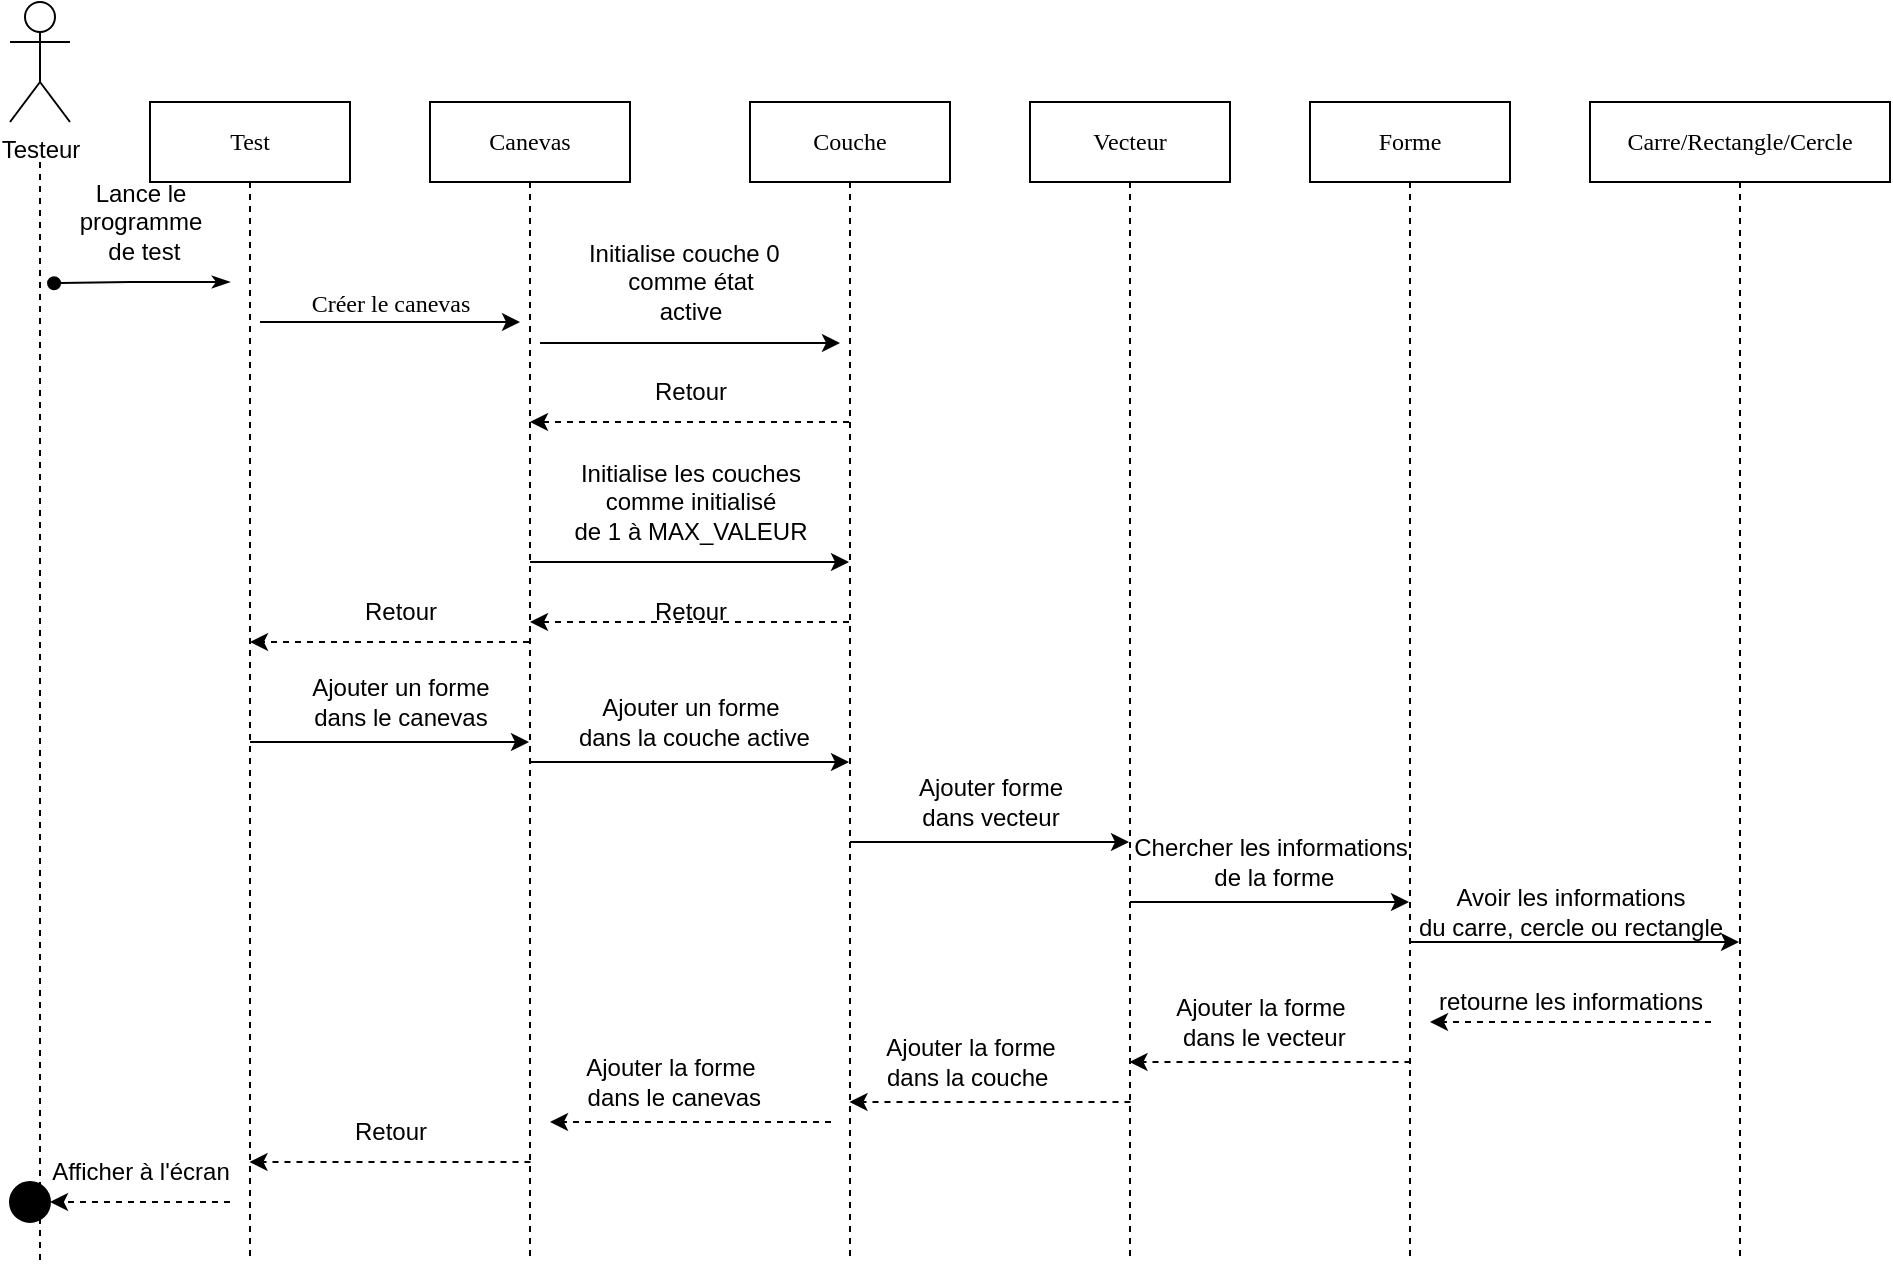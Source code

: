 <mxfile version="20.6.2" type="device"><diagram name="Page-1" id="13e1069c-82ec-6db2-03f1-153e76fe0fe0"><mxGraphModel dx="1024" dy="604" grid="1" gridSize="10" guides="1" tooltips="1" connect="1" arrows="1" fold="1" page="1" pageScale="1" pageWidth="1100" pageHeight="850" background="none" math="0" shadow="0"><root><mxCell id="0"/><mxCell id="1" parent="0"/><mxCell id="7baba1c4bc27f4b0-2" value="Canevas" style="shape=umlLifeline;perimeter=lifelinePerimeter;whiteSpace=wrap;html=1;container=1;collapsible=0;recursiveResize=0;outlineConnect=0;rounded=0;shadow=0;comic=0;labelBackgroundColor=none;strokeWidth=1;fontFamily=Verdana;fontSize=12;align=center;" parent="1" vertex="1"><mxGeometry x="240" y="80" width="100" height="580" as="geometry"/></mxCell><mxCell id="VhUrIxJukk65ZdeYkhvd-30" value="" style="endArrow=classic;html=1;rounded=0;dashed=1;" edge="1" parent="7baba1c4bc27f4b0-2"><mxGeometry width="50" height="50" relative="1" as="geometry"><mxPoint x="50.25" y="530" as="sourcePoint"/><mxPoint x="-90.25" y="530" as="targetPoint"/></mxGeometry></mxCell><mxCell id="7baba1c4bc27f4b0-3" value="Couche" style="shape=umlLifeline;perimeter=lifelinePerimeter;whiteSpace=wrap;html=1;container=1;collapsible=0;recursiveResize=0;outlineConnect=0;rounded=0;shadow=0;comic=0;labelBackgroundColor=none;strokeWidth=1;fontFamily=Verdana;fontSize=12;align=center;" parent="1" vertex="1"><mxGeometry x="400" y="80" width="100" height="580" as="geometry"/></mxCell><mxCell id="VhUrIxJukk65ZdeYkhvd-29" value="" style="endArrow=classic;html=1;rounded=0;dashed=1;" edge="1" parent="7baba1c4bc27f4b0-3"><mxGeometry width="50" height="50" relative="1" as="geometry"><mxPoint x="40.5" y="510" as="sourcePoint"/><mxPoint x="-100" y="510" as="targetPoint"/></mxGeometry></mxCell><mxCell id="7baba1c4bc27f4b0-14" value="" style="html=1;verticalAlign=bottom;endArrow=classic;entryX=0;entryY=0;labelBackgroundColor=none;fontFamily=Verdana;fontSize=12;edgeStyle=elbowEdgeStyle;elbow=vertical;endFill=1;" parent="7baba1c4bc27f4b0-3" edge="1"><mxGeometry relative="1" as="geometry"><mxPoint x="-105" y="120.463" as="sourcePoint"/><mxPoint x="45" y="120.13" as="targetPoint"/></mxGeometry></mxCell><mxCell id="7baba1c4bc27f4b0-4" value="Vecteur" style="shape=umlLifeline;perimeter=lifelinePerimeter;whiteSpace=wrap;html=1;container=1;collapsible=0;recursiveResize=0;outlineConnect=0;rounded=0;shadow=0;comic=0;labelBackgroundColor=none;strokeWidth=1;fontFamily=Verdana;fontSize=12;align=center;" parent="1" vertex="1"><mxGeometry x="540" y="80" width="100" height="580" as="geometry"/></mxCell><mxCell id="VhUrIxJukk65ZdeYkhvd-28" value="" style="endArrow=classic;html=1;rounded=0;dashed=1;" edge="1" parent="7baba1c4bc27f4b0-4"><mxGeometry width="50" height="50" relative="1" as="geometry"><mxPoint x="50.25" y="500" as="sourcePoint"/><mxPoint x="-90.25" y="500" as="targetPoint"/></mxGeometry></mxCell><mxCell id="7baba1c4bc27f4b0-5" value="Forme" style="shape=umlLifeline;perimeter=lifelinePerimeter;whiteSpace=wrap;html=1;container=1;collapsible=0;recursiveResize=0;outlineConnect=0;rounded=0;shadow=0;comic=0;labelBackgroundColor=none;strokeWidth=1;fontFamily=Verdana;fontSize=12;align=center;" parent="1" vertex="1"><mxGeometry x="680" y="80" width="100" height="580" as="geometry"/></mxCell><mxCell id="VhUrIxJukk65ZdeYkhvd-21" value="Chercher les informations&lt;br&gt;&amp;nbsp;de la forme" style="text;html=1;align=center;verticalAlign=middle;resizable=0;points=[];autosize=1;strokeColor=none;fillColor=none;" vertex="1" parent="7baba1c4bc27f4b0-5"><mxGeometry x="-100" y="360" width="160" height="40" as="geometry"/></mxCell><mxCell id="VhUrIxJukk65ZdeYkhvd-27" value="" style="endArrow=classic;html=1;rounded=0;dashed=1;" edge="1" parent="7baba1c4bc27f4b0-5"><mxGeometry width="50" height="50" relative="1" as="geometry"><mxPoint x="50.25" y="480" as="sourcePoint"/><mxPoint x="-90.25" y="480" as="targetPoint"/></mxGeometry></mxCell><mxCell id="7baba1c4bc27f4b0-6" value="Carre/Rectangle/Cercle" style="shape=umlLifeline;perimeter=lifelinePerimeter;whiteSpace=wrap;html=1;container=1;collapsible=0;recursiveResize=0;outlineConnect=0;rounded=0;shadow=0;comic=0;labelBackgroundColor=none;strokeWidth=1;fontFamily=Verdana;fontSize=12;align=center;" parent="1" vertex="1"><mxGeometry x="820" y="80" width="150" height="580" as="geometry"/></mxCell><mxCell id="VhUrIxJukk65ZdeYkhvd-26" value="" style="endArrow=classic;html=1;rounded=0;dashed=1;" edge="1" parent="7baba1c4bc27f4b0-6"><mxGeometry width="50" height="50" relative="1" as="geometry"><mxPoint x="60.5" y="460" as="sourcePoint"/><mxPoint x="-80" y="460" as="targetPoint"/></mxGeometry></mxCell><mxCell id="VhUrIxJukk65ZdeYkhvd-32" value="retourne les informations" style="text;html=1;align=center;verticalAlign=middle;resizable=0;points=[];autosize=1;strokeColor=none;fillColor=none;" vertex="1" parent="7baba1c4bc27f4b0-6"><mxGeometry x="-90" y="435" width="160" height="30" as="geometry"/></mxCell><mxCell id="7baba1c4bc27f4b0-8" value="Test" style="shape=umlLifeline;perimeter=lifelinePerimeter;whiteSpace=wrap;html=1;container=1;collapsible=0;recursiveResize=0;outlineConnect=0;rounded=0;shadow=0;comic=0;labelBackgroundColor=none;strokeWidth=1;fontFamily=Verdana;fontSize=12;align=center;" parent="1" vertex="1"><mxGeometry x="100" y="80" width="100" height="580" as="geometry"/></mxCell><mxCell id="VhUrIxJukk65ZdeYkhvd-5" value="Lance le &lt;br&gt;programme&lt;br&gt;&amp;nbsp;de test" style="text;html=1;align=center;verticalAlign=middle;resizable=0;points=[];autosize=1;strokeColor=none;fillColor=none;" vertex="1" parent="7baba1c4bc27f4b0-8"><mxGeometry x="-45" y="30" width="80" height="60" as="geometry"/></mxCell><mxCell id="VhUrIxJukk65ZdeYkhvd-4" value="" style="endArrow=classicThin;html=1;rounded=0;endFill=1;exitX=-0.037;exitY=1.01;exitDx=0;exitDy=0;exitPerimeter=0;startArrow=oval;startFill=1;" edge="1" parent="7baba1c4bc27f4b0-8" source="VhUrIxJukk65ZdeYkhvd-5"><mxGeometry width="50" height="50" relative="1" as="geometry"><mxPoint x="-50" y="80" as="sourcePoint"/><mxPoint x="40" y="90" as="targetPoint"/><Array as="points"><mxPoint x="-10" y="90"/><mxPoint x="30" y="90"/></Array></mxGeometry></mxCell><mxCell id="7baba1c4bc27f4b0-11" value="Créer le canevas" style="html=1;verticalAlign=bottom;endArrow=classic;entryX=0;entryY=0;labelBackgroundColor=none;fontFamily=Verdana;fontSize=12;edgeStyle=elbowEdgeStyle;elbow=vertical;endFill=1;" parent="7baba1c4bc27f4b0-8" edge="1"><mxGeometry relative="1" as="geometry"><mxPoint x="55" y="110" as="sourcePoint"/><mxPoint x="185" y="110" as="targetPoint"/><Array as="points"><mxPoint x="80" y="110"/><mxPoint x="80" y="140"/></Array></mxGeometry></mxCell><mxCell id="VhUrIxJukk65ZdeYkhvd-31" value="" style="endArrow=classic;html=1;rounded=0;dashed=1;" edge="1" parent="7baba1c4bc27f4b0-8"><mxGeometry width="50" height="50" relative="1" as="geometry"><mxPoint x="40" y="550" as="sourcePoint"/><mxPoint x="-50" y="550" as="targetPoint"/></mxGeometry></mxCell><mxCell id="VhUrIxJukk65ZdeYkhvd-41" value="Afficher à l'écran" style="text;html=1;align=center;verticalAlign=middle;resizable=0;points=[];autosize=1;strokeColor=none;fillColor=none;" vertex="1" parent="7baba1c4bc27f4b0-8"><mxGeometry x="-60" y="520" width="110" height="30" as="geometry"/></mxCell><mxCell id="VhUrIxJukk65ZdeYkhvd-3" style="edgeStyle=orthogonalEdgeStyle;rounded=0;orthogonalLoop=1;jettySize=auto;html=1;dashed=1;endArrow=none;endFill=0;" edge="1" parent="1"><mxGeometry relative="1" as="geometry"><mxPoint x="45" y="660" as="targetPoint"/><mxPoint x="45" y="110" as="sourcePoint"/><Array as="points"><mxPoint x="45" y="140"/></Array></mxGeometry></mxCell><mxCell id="VhUrIxJukk65ZdeYkhvd-1" value="Testeur" style="shape=umlActor;verticalLabelPosition=bottom;verticalAlign=top;html=1;outlineConnect=0;" vertex="1" parent="1"><mxGeometry x="30" y="30" width="30" height="60" as="geometry"/></mxCell><mxCell id="VhUrIxJukk65ZdeYkhvd-6" value="Initialise couche 0&amp;nbsp;&amp;nbsp;&lt;br&gt;comme état&lt;br&gt;active" style="text;html=1;align=center;verticalAlign=middle;resizable=0;points=[];autosize=1;strokeColor=none;fillColor=none;" vertex="1" parent="1"><mxGeometry x="305" y="140" width="130" height="60" as="geometry"/></mxCell><mxCell id="VhUrIxJukk65ZdeYkhvd-12" value="" style="endArrow=classic;html=1;rounded=0;dashed=1;" edge="1" parent="1" source="7baba1c4bc27f4b0-3" target="7baba1c4bc27f4b0-2"><mxGeometry width="50" height="50" relative="1" as="geometry"><mxPoint x="340" y="320" as="sourcePoint"/><mxPoint x="390" y="270" as="targetPoint"/><Array as="points"><mxPoint x="400" y="240"/><mxPoint x="350" y="240"/><mxPoint x="320" y="240"/></Array></mxGeometry></mxCell><mxCell id="VhUrIxJukk65ZdeYkhvd-13" value="" style="endArrow=classic;html=1;rounded=0;dashed=1;" edge="1" parent="1" source="7baba1c4bc27f4b0-2" target="7baba1c4bc27f4b0-8"><mxGeometry width="50" height="50" relative="1" as="geometry"><mxPoint x="290" y="320" as="sourcePoint"/><mxPoint x="390" y="270" as="targetPoint"/><Array as="points"><mxPoint x="270" y="350"/></Array></mxGeometry></mxCell><mxCell id="VhUrIxJukk65ZdeYkhvd-14" value="" style="endArrow=classic;html=1;rounded=0;" edge="1" parent="1" source="7baba1c4bc27f4b0-8" target="7baba1c4bc27f4b0-2"><mxGeometry width="50" height="50" relative="1" as="geometry"><mxPoint x="340" y="430" as="sourcePoint"/><mxPoint x="390" y="380" as="targetPoint"/><Array as="points"><mxPoint x="210" y="400"/><mxPoint x="270" y="400"/></Array></mxGeometry></mxCell><mxCell id="VhUrIxJukk65ZdeYkhvd-16" value="" style="endArrow=classic;html=1;rounded=0;" edge="1" parent="1" source="7baba1c4bc27f4b0-2" target="7baba1c4bc27f4b0-3"><mxGeometry width="50" height="50" relative="1" as="geometry"><mxPoint x="340" y="430" as="sourcePoint"/><mxPoint x="390" y="380" as="targetPoint"/><Array as="points"><mxPoint x="360" y="410"/></Array></mxGeometry></mxCell><mxCell id="VhUrIxJukk65ZdeYkhvd-17" value="Ajouter un forme&lt;br&gt;&amp;nbsp;dans la couche active" style="text;html=1;align=center;verticalAlign=middle;resizable=0;points=[];autosize=1;strokeColor=none;fillColor=none;" vertex="1" parent="1"><mxGeometry x="300" y="370" width="140" height="40" as="geometry"/></mxCell><mxCell id="VhUrIxJukk65ZdeYkhvd-18" value="" style="endArrow=classic;html=1;rounded=0;" edge="1" parent="1" source="7baba1c4bc27f4b0-3" target="7baba1c4bc27f4b0-4"><mxGeometry width="50" height="50" relative="1" as="geometry"><mxPoint x="450" y="360" as="sourcePoint"/><mxPoint x="390" y="310" as="targetPoint"/><Array as="points"><mxPoint x="510" y="450"/></Array></mxGeometry></mxCell><mxCell id="VhUrIxJukk65ZdeYkhvd-19" value="Ajouter forme&lt;br&gt;dans vecteur" style="text;html=1;align=center;verticalAlign=middle;resizable=0;points=[];autosize=1;strokeColor=none;fillColor=none;" vertex="1" parent="1"><mxGeometry x="470" y="410" width="100" height="40" as="geometry"/></mxCell><mxCell id="VhUrIxJukk65ZdeYkhvd-20" value="" style="endArrow=classic;html=1;rounded=0;" edge="1" parent="1" source="7baba1c4bc27f4b0-4" target="7baba1c4bc27f4b0-5"><mxGeometry width="50" height="50" relative="1" as="geometry"><mxPoint x="460" y="390" as="sourcePoint"/><mxPoint x="510" y="340" as="targetPoint"/><Array as="points"><mxPoint x="650" y="480"/><mxPoint x="680" y="480"/></Array></mxGeometry></mxCell><mxCell id="VhUrIxJukk65ZdeYkhvd-22" value="" style="endArrow=classic;html=1;rounded=0;" edge="1" parent="1" source="7baba1c4bc27f4b0-5" target="7baba1c4bc27f4b0-6"><mxGeometry width="50" height="50" relative="1" as="geometry"><mxPoint x="480" y="390" as="sourcePoint"/><mxPoint x="530" y="340" as="targetPoint"/><Array as="points"><mxPoint x="780" y="500"/></Array></mxGeometry></mxCell><mxCell id="VhUrIxJukk65ZdeYkhvd-24" value="Retour" style="text;html=1;align=center;verticalAlign=middle;resizable=0;points=[];autosize=1;strokeColor=none;fillColor=none;" vertex="1" parent="1"><mxGeometry x="340" y="210" width="60" height="30" as="geometry"/></mxCell><mxCell id="VhUrIxJukk65ZdeYkhvd-25" value="Retour" style="text;html=1;align=center;verticalAlign=middle;resizable=0;points=[];autosize=1;strokeColor=none;fillColor=none;" vertex="1" parent="1"><mxGeometry x="195" y="320" width="60" height="30" as="geometry"/></mxCell><mxCell id="VhUrIxJukk65ZdeYkhvd-23" value="Avoir les informations &lt;br&gt;du carre, cercle ou rectangle" style="text;html=1;align=center;verticalAlign=middle;resizable=0;points=[];autosize=1;strokeColor=none;fillColor=none;" vertex="1" parent="1"><mxGeometry x="720" y="465" width="180" height="40" as="geometry"/></mxCell><mxCell id="VhUrIxJukk65ZdeYkhvd-34" value="" style="endArrow=classic;html=1;rounded=0;" edge="1" parent="1" source="7baba1c4bc27f4b0-2" target="7baba1c4bc27f4b0-3"><mxGeometry width="50" height="50" relative="1" as="geometry"><mxPoint x="480" y="410" as="sourcePoint"/><mxPoint x="530" y="360" as="targetPoint"/><Array as="points"><mxPoint x="320" y="310"/><mxPoint x="380" y="310"/><mxPoint x="410" y="310"/></Array></mxGeometry></mxCell><mxCell id="VhUrIxJukk65ZdeYkhvd-35" value="Initialise les couches &lt;br&gt;comme initialisé &lt;br&gt;de 1 à MAX_VALEUR" style="text;html=1;align=center;verticalAlign=middle;resizable=0;points=[];autosize=1;strokeColor=none;fillColor=none;" vertex="1" parent="1"><mxGeometry x="300" y="250" width="140" height="60" as="geometry"/></mxCell><mxCell id="VhUrIxJukk65ZdeYkhvd-15" value="Ajouter un forme&lt;br&gt;dans le canevas" style="text;html=1;align=center;verticalAlign=middle;resizable=0;points=[];autosize=1;strokeColor=none;fillColor=none;" vertex="1" parent="1"><mxGeometry x="170" y="360" width="110" height="40" as="geometry"/></mxCell><mxCell id="VhUrIxJukk65ZdeYkhvd-36" value="" style="endArrow=classic;html=1;rounded=0;dashed=1;" edge="1" parent="1" source="7baba1c4bc27f4b0-3" target="7baba1c4bc27f4b0-2"><mxGeometry width="50" height="50" relative="1" as="geometry"><mxPoint x="480" y="390" as="sourcePoint"/><mxPoint x="530" y="340" as="targetPoint"/><Array as="points"><mxPoint x="380" y="340"/></Array></mxGeometry></mxCell><mxCell id="VhUrIxJukk65ZdeYkhvd-37" value="Retour" style="text;html=1;align=center;verticalAlign=middle;resizable=0;points=[];autosize=1;strokeColor=none;fillColor=none;" vertex="1" parent="1"><mxGeometry x="340" y="320" width="60" height="30" as="geometry"/></mxCell><mxCell id="VhUrIxJukk65ZdeYkhvd-39" value="" style="ellipse;whiteSpace=wrap;html=1;aspect=fixed;rounded=0;fillColor=#000000;" vertex="1" parent="1"><mxGeometry x="30" y="620" width="20" height="20" as="geometry"/></mxCell><mxCell id="VhUrIxJukk65ZdeYkhvd-42" value="Retour" style="text;html=1;align=center;verticalAlign=middle;resizable=0;points=[];autosize=1;strokeColor=none;fillColor=none;" vertex="1" parent="1"><mxGeometry x="190" y="580" width="60" height="30" as="geometry"/></mxCell><mxCell id="VhUrIxJukk65ZdeYkhvd-43" value="Ajouter la forme&lt;br&gt;&amp;nbsp;dans le vecteur" style="text;html=1;align=center;verticalAlign=middle;resizable=0;points=[];autosize=1;strokeColor=none;fillColor=none;" vertex="1" parent="1"><mxGeometry x="600" y="520" width="110" height="40" as="geometry"/></mxCell><mxCell id="VhUrIxJukk65ZdeYkhvd-44" value="Ajouter la forme &lt;br&gt;dans la couche&amp;nbsp;" style="text;html=1;align=center;verticalAlign=middle;resizable=0;points=[];autosize=1;strokeColor=none;fillColor=none;" vertex="1" parent="1"><mxGeometry x="455" y="540" width="110" height="40" as="geometry"/></mxCell><mxCell id="VhUrIxJukk65ZdeYkhvd-45" value="Ajouter la forme&lt;br&gt;&amp;nbsp;dans le canevas" style="text;html=1;align=center;verticalAlign=middle;resizable=0;points=[];autosize=1;strokeColor=none;fillColor=none;" vertex="1" parent="1"><mxGeometry x="305" y="550" width="110" height="40" as="geometry"/></mxCell></root></mxGraphModel></diagram></mxfile>
